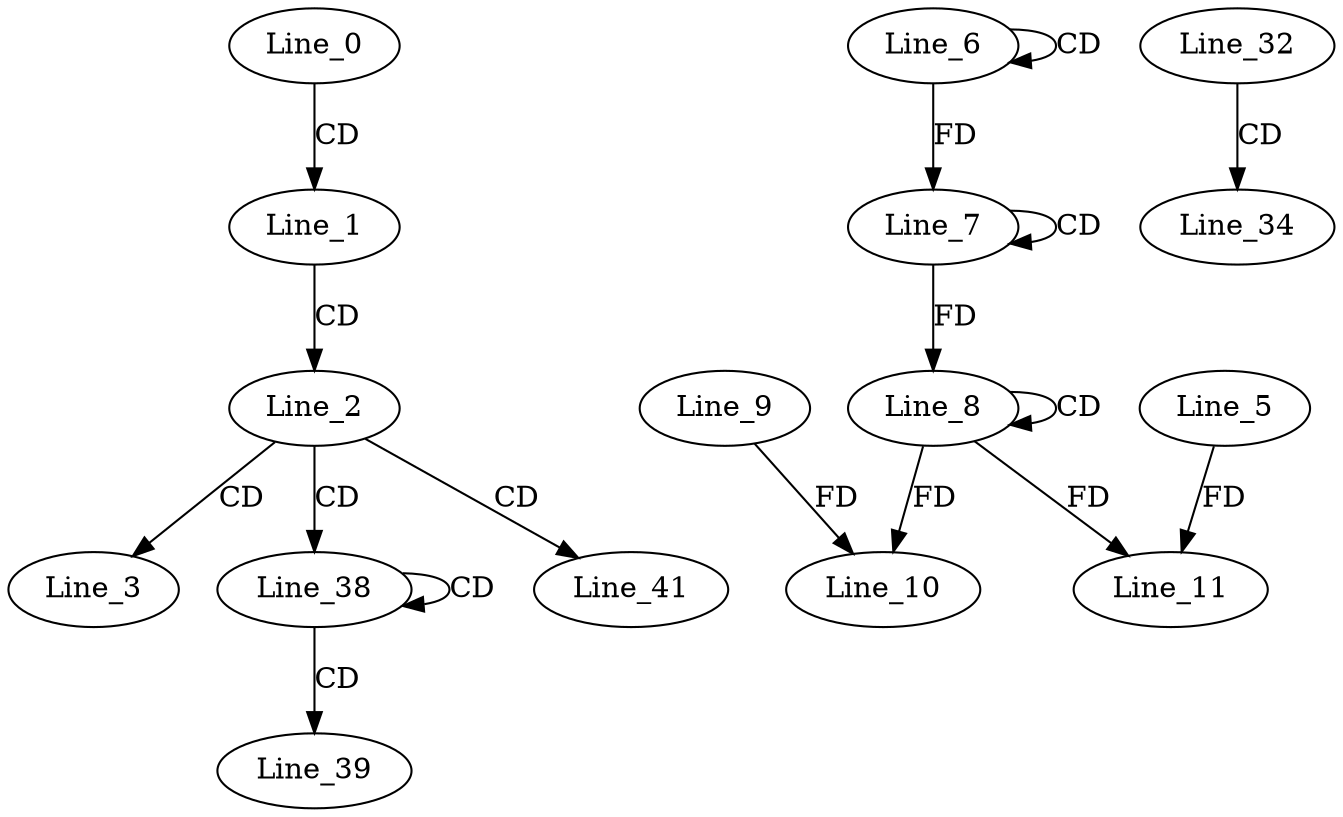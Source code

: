 digraph G {
  Line_0;
  Line_1;
  Line_2;
  Line_3;
  Line_6;
  Line_6;
  Line_7;
  Line_7;
  Line_8;
  Line_8;
  Line_10;
  Line_9;
  Line_11;
  Line_5;
  Line_11;
  Line_32;
  Line_34;
  Line_38;
  Line_38;
  Line_39;
  Line_41;
  Line_0 -> Line_1 [ label="CD" ];
  Line_1 -> Line_2 [ label="CD" ];
  Line_2 -> Line_3 [ label="CD" ];
  Line_6 -> Line_6 [ label="CD" ];
  Line_7 -> Line_7 [ label="CD" ];
  Line_6 -> Line_7 [ label="FD" ];
  Line_8 -> Line_8 [ label="CD" ];
  Line_7 -> Line_8 [ label="FD" ];
  Line_8 -> Line_10 [ label="FD" ];
  Line_9 -> Line_10 [ label="FD" ];
  Line_8 -> Line_11 [ label="FD" ];
  Line_5 -> Line_11 [ label="FD" ];
  Line_32 -> Line_34 [ label="CD" ];
  Line_2 -> Line_38 [ label="CD" ];
  Line_38 -> Line_38 [ label="CD" ];
  Line_38 -> Line_39 [ label="CD" ];
  Line_2 -> Line_41 [ label="CD" ];
}
